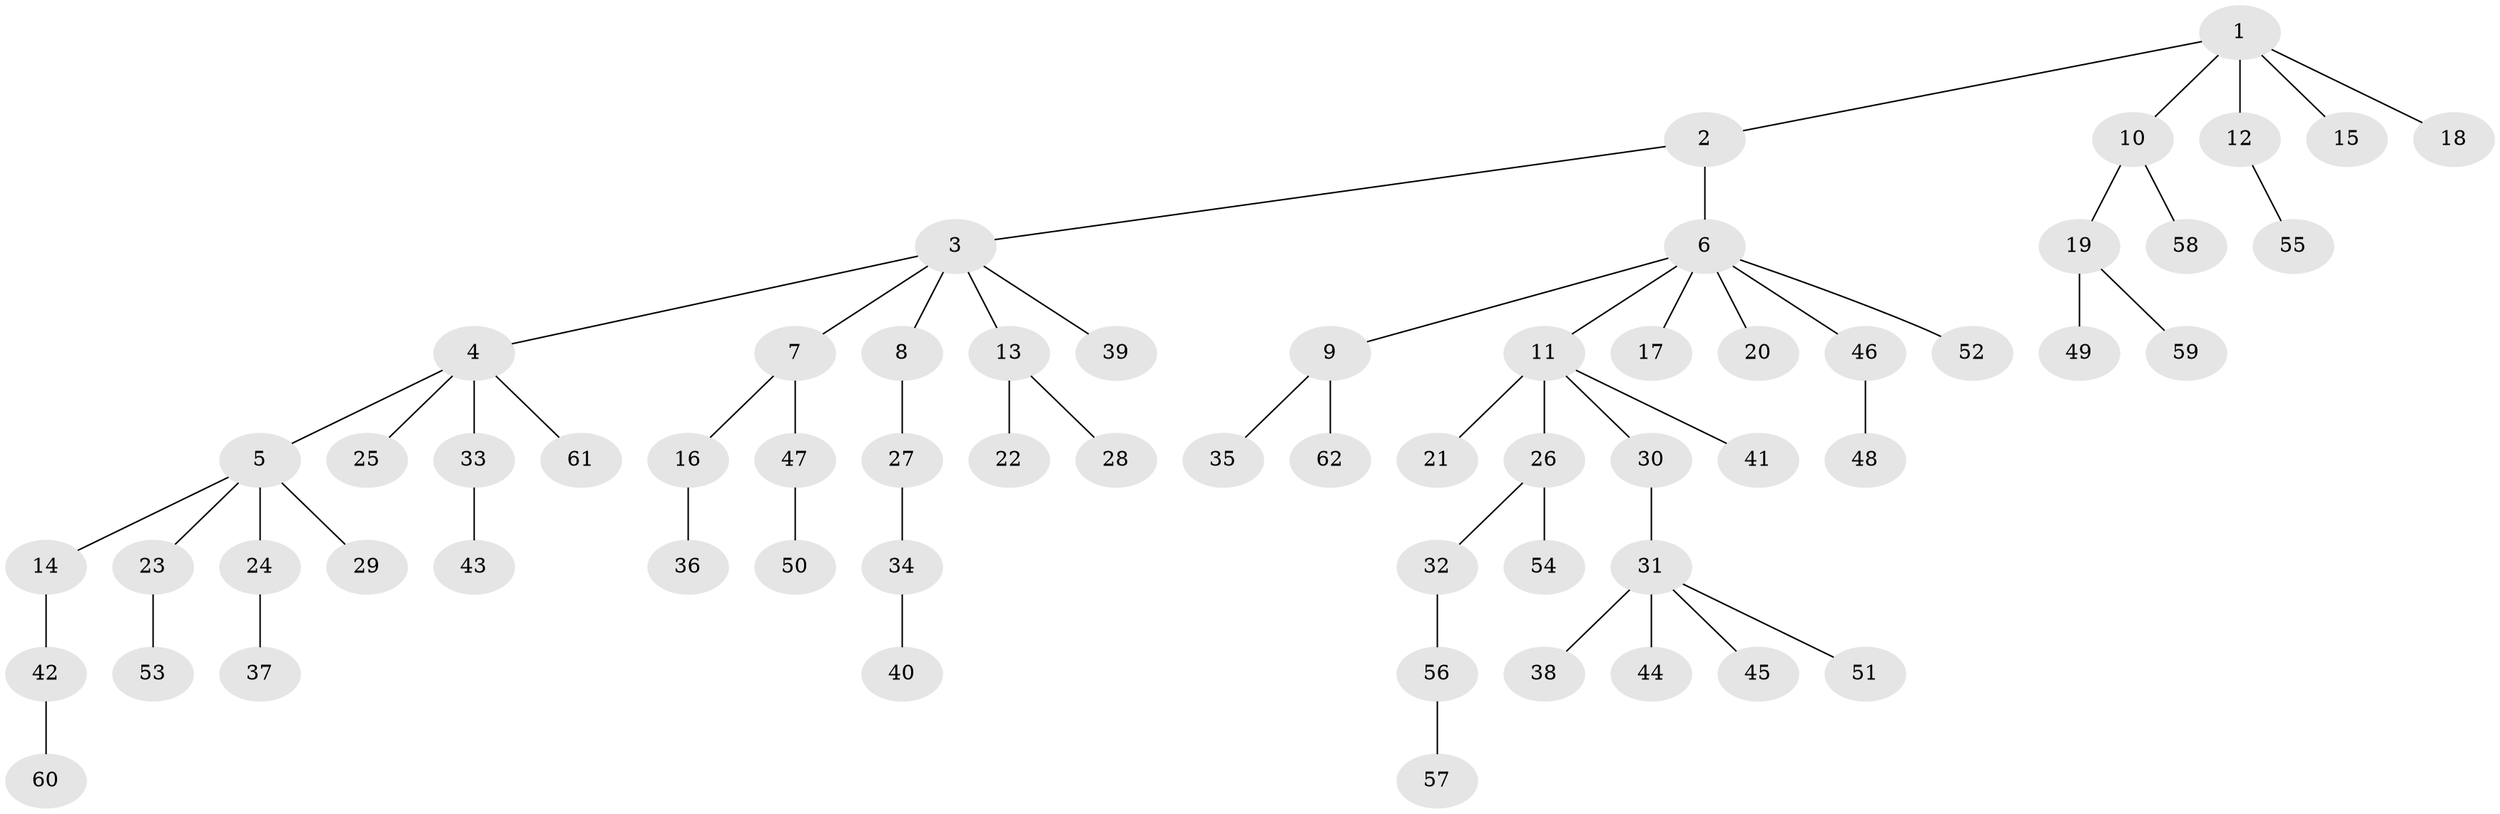 // Generated by graph-tools (version 1.1) at 2025/37/03/09/25 02:37:06]
// undirected, 62 vertices, 61 edges
graph export_dot {
graph [start="1"]
  node [color=gray90,style=filled];
  1;
  2;
  3;
  4;
  5;
  6;
  7;
  8;
  9;
  10;
  11;
  12;
  13;
  14;
  15;
  16;
  17;
  18;
  19;
  20;
  21;
  22;
  23;
  24;
  25;
  26;
  27;
  28;
  29;
  30;
  31;
  32;
  33;
  34;
  35;
  36;
  37;
  38;
  39;
  40;
  41;
  42;
  43;
  44;
  45;
  46;
  47;
  48;
  49;
  50;
  51;
  52;
  53;
  54;
  55;
  56;
  57;
  58;
  59;
  60;
  61;
  62;
  1 -- 2;
  1 -- 10;
  1 -- 12;
  1 -- 15;
  1 -- 18;
  2 -- 3;
  2 -- 6;
  3 -- 4;
  3 -- 7;
  3 -- 8;
  3 -- 13;
  3 -- 39;
  4 -- 5;
  4 -- 25;
  4 -- 33;
  4 -- 61;
  5 -- 14;
  5 -- 23;
  5 -- 24;
  5 -- 29;
  6 -- 9;
  6 -- 11;
  6 -- 17;
  6 -- 20;
  6 -- 46;
  6 -- 52;
  7 -- 16;
  7 -- 47;
  8 -- 27;
  9 -- 35;
  9 -- 62;
  10 -- 19;
  10 -- 58;
  11 -- 21;
  11 -- 26;
  11 -- 30;
  11 -- 41;
  12 -- 55;
  13 -- 22;
  13 -- 28;
  14 -- 42;
  16 -- 36;
  19 -- 49;
  19 -- 59;
  23 -- 53;
  24 -- 37;
  26 -- 32;
  26 -- 54;
  27 -- 34;
  30 -- 31;
  31 -- 38;
  31 -- 44;
  31 -- 45;
  31 -- 51;
  32 -- 56;
  33 -- 43;
  34 -- 40;
  42 -- 60;
  46 -- 48;
  47 -- 50;
  56 -- 57;
}
